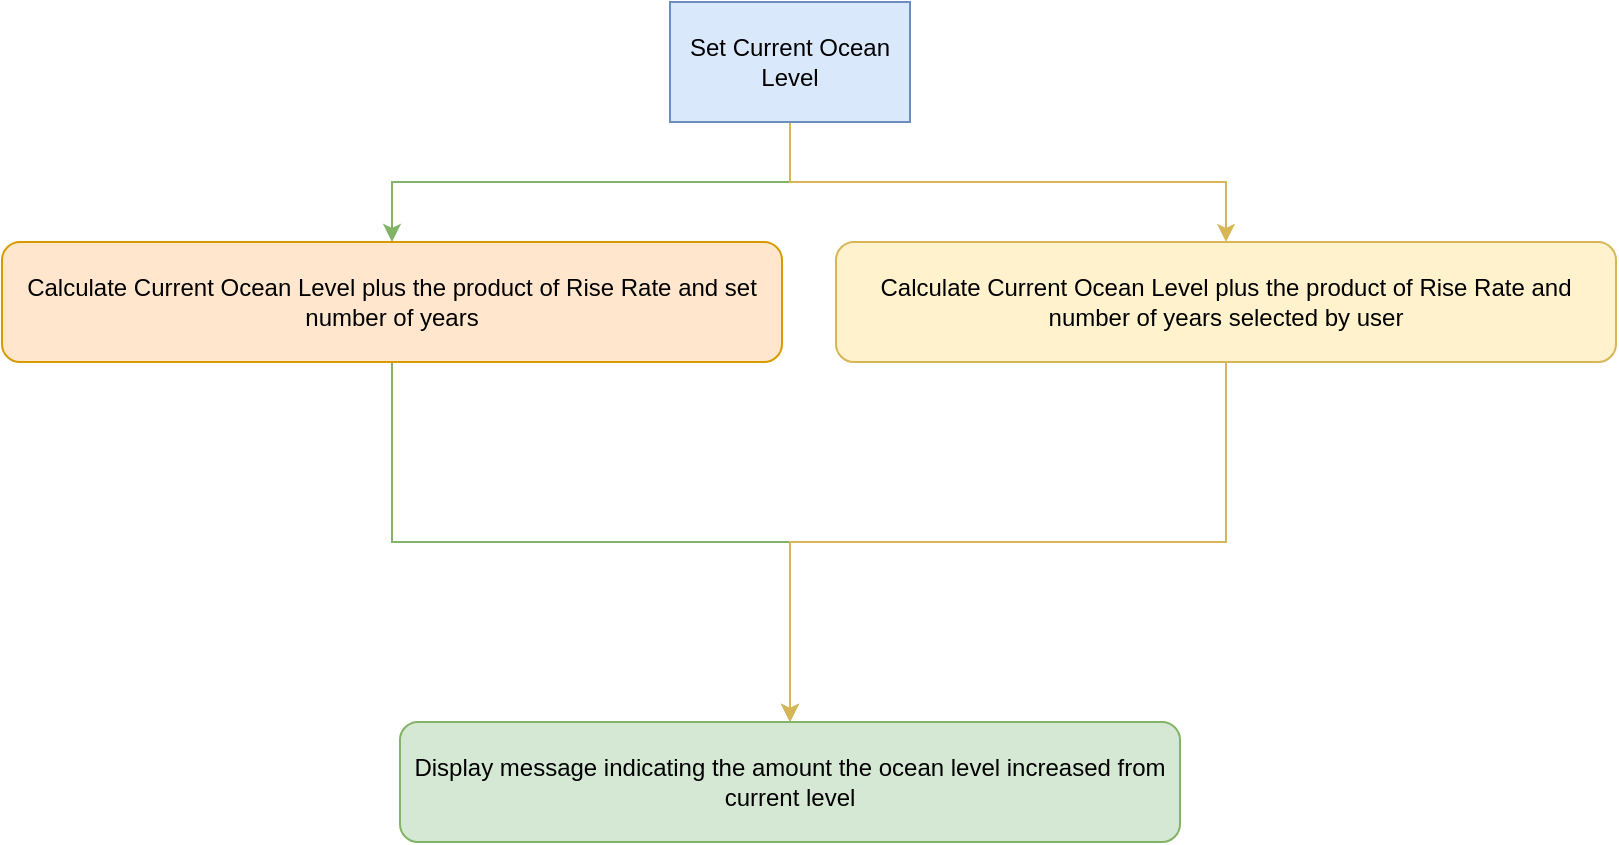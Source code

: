 <mxfile version="24.7.15">
  <diagram id="prtHgNgQTEPvFCAcTncT" name="Page-1">
    <mxGraphModel dx="874" dy="626" grid="1" gridSize="10" guides="1" tooltips="1" connect="1" arrows="1" fold="1" page="1" pageScale="1" pageWidth="827" pageHeight="1169" math="0" shadow="0">
      <root>
        <mxCell id="0" />
        <mxCell id="1" parent="0" />
        <mxCell id="iA2zpLoI-TvYrXFNZutO-4" value="" style="edgeStyle=orthogonalEdgeStyle;rounded=0;orthogonalLoop=1;jettySize=auto;html=1;fillColor=#d5e8d4;strokeColor=#82b366;" edge="1" parent="1" source="iA2zpLoI-TvYrXFNZutO-1" target="iA2zpLoI-TvYrXFNZutO-2">
          <mxGeometry relative="1" as="geometry" />
        </mxCell>
        <mxCell id="iA2zpLoI-TvYrXFNZutO-9" value="" style="edgeStyle=orthogonalEdgeStyle;rounded=0;orthogonalLoop=1;jettySize=auto;html=1;fillColor=#fff2cc;strokeColor=#d6b656;" edge="1" parent="1" source="iA2zpLoI-TvYrXFNZutO-1" target="iA2zpLoI-TvYrXFNZutO-8">
          <mxGeometry relative="1" as="geometry" />
        </mxCell>
        <mxCell id="iA2zpLoI-TvYrXFNZutO-1" value="Set Current Ocean Level" style="rounded=0;whiteSpace=wrap;html=1;fillColor=#dae8fc;strokeColor=#6c8ebf;" vertex="1" parent="1">
          <mxGeometry x="354" y="20" width="120" height="60" as="geometry" />
        </mxCell>
        <mxCell id="iA2zpLoI-TvYrXFNZutO-11" value="" style="edgeStyle=orthogonalEdgeStyle;rounded=0;orthogonalLoop=1;jettySize=auto;html=1;fillColor=#d5e8d4;strokeColor=#82b366;" edge="1" parent="1" source="iA2zpLoI-TvYrXFNZutO-2" target="iA2zpLoI-TvYrXFNZutO-5">
          <mxGeometry relative="1" as="geometry" />
        </mxCell>
        <mxCell id="iA2zpLoI-TvYrXFNZutO-2" value="Calculate Current Ocean Level plus the product of Rise Rate and set number of years" style="rounded=1;whiteSpace=wrap;html=1;fillColor=#ffe6cc;strokeColor=#d79b00;" vertex="1" parent="1">
          <mxGeometry x="20" y="140" width="390" height="60" as="geometry" />
        </mxCell>
        <mxCell id="iA2zpLoI-TvYrXFNZutO-5" value="Display message indicating the amount the ocean level increased from current level" style="rounded=1;whiteSpace=wrap;html=1;fillColor=#d5e8d4;strokeColor=#82b366;" vertex="1" parent="1">
          <mxGeometry x="219" y="380" width="390" height="60" as="geometry" />
        </mxCell>
        <mxCell id="iA2zpLoI-TvYrXFNZutO-10" value="" style="edgeStyle=orthogonalEdgeStyle;rounded=0;orthogonalLoop=1;jettySize=auto;html=1;fillColor=#fff2cc;strokeColor=#d6b656;" edge="1" parent="1" source="iA2zpLoI-TvYrXFNZutO-8" target="iA2zpLoI-TvYrXFNZutO-5">
          <mxGeometry relative="1" as="geometry" />
        </mxCell>
        <mxCell id="iA2zpLoI-TvYrXFNZutO-8" value="Calculate Current Ocean Level plus the product of Rise Rate and number of years selected by user" style="rounded=1;whiteSpace=wrap;html=1;fillColor=#fff2cc;strokeColor=#d6b656;" vertex="1" parent="1">
          <mxGeometry x="437" y="140" width="390" height="60" as="geometry" />
        </mxCell>
      </root>
    </mxGraphModel>
  </diagram>
</mxfile>
